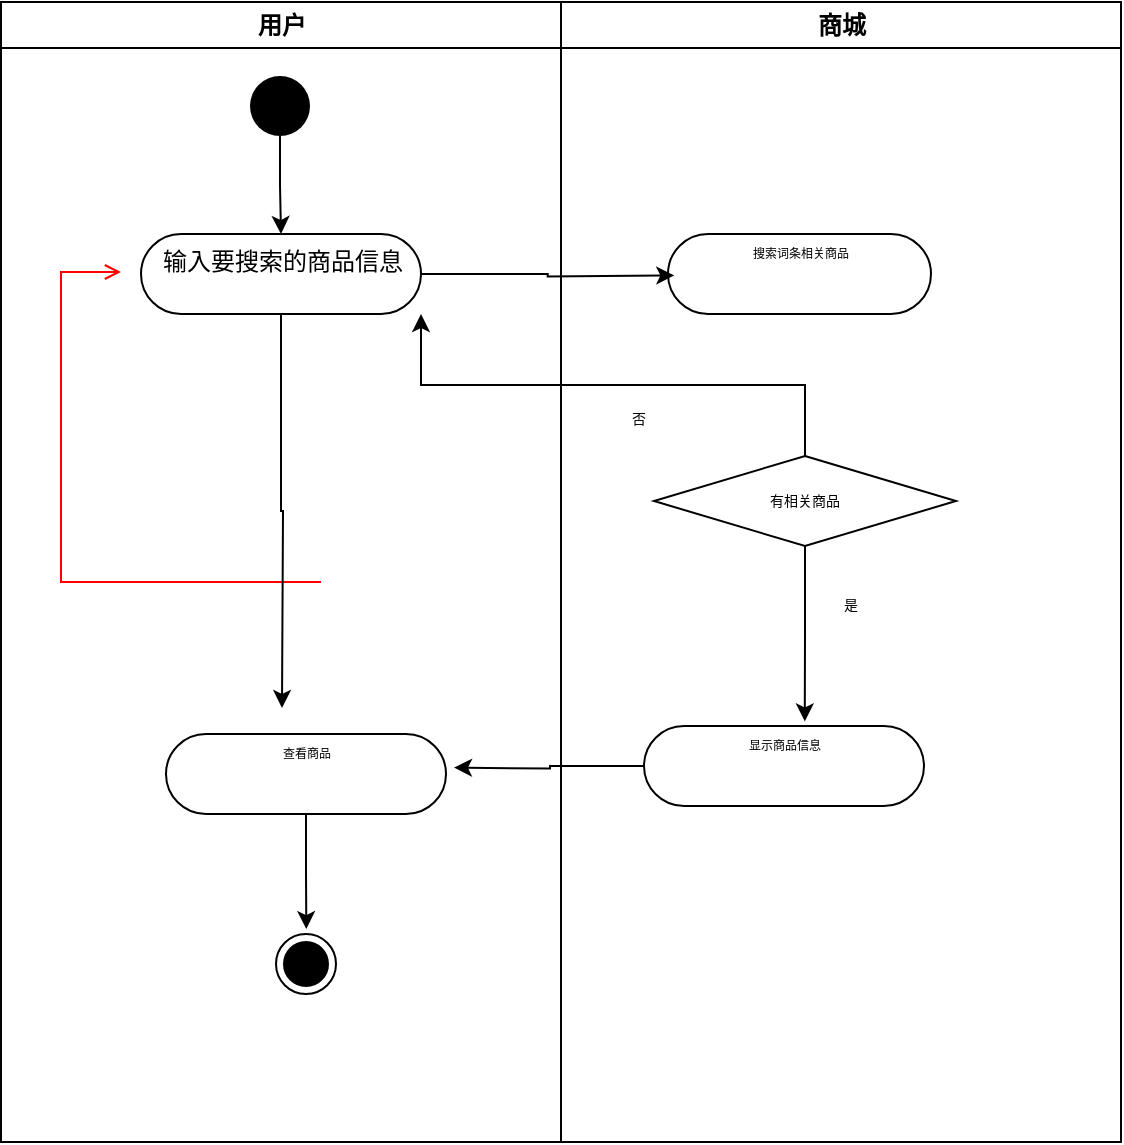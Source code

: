 <mxfile version="15.9.3" type="github">
  <diagram name="Page-1" id="e7e014a7-5840-1c2e-5031-d8a46d1fe8dd">
    <mxGraphModel dx="709" dy="840" grid="0" gridSize="10" guides="1" tooltips="1" connect="1" arrows="1" fold="1" page="0" pageScale="1" pageWidth="1169" pageHeight="826" background="none" math="0" shadow="0">
      <root>
        <mxCell id="0" />
        <mxCell id="1" parent="0" />
        <mxCell id="2" value="用户" style="swimlane;whiteSpace=wrap" parent="1" vertex="1">
          <mxGeometry x="164.5" y="128" width="280" height="570" as="geometry" />
        </mxCell>
        <mxCell id="12" value="" style="edgeStyle=elbowEdgeStyle;elbow=horizontal;strokeColor=#FF0000;endArrow=open;endFill=1;rounded=0" parent="2" source="10" edge="1">
          <mxGeometry width="100" height="100" relative="1" as="geometry">
            <mxPoint x="160" y="290" as="sourcePoint" />
            <mxPoint x="60" y="135" as="targetPoint" />
            <Array as="points">
              <mxPoint x="30" y="250" />
            </Array>
          </mxGeometry>
        </mxCell>
        <mxCell id="q0SUBmhHzXT-GE2v8vGP-41" value="输入要搜索的商品信息" style="html=1;align=center;verticalAlign=top;rounded=1;absoluteArcSize=1;arcSize=140;dashed=0;" vertex="1" parent="2">
          <mxGeometry x="70" y="116" width="140" height="40" as="geometry" />
        </mxCell>
        <mxCell id="q0SUBmhHzXT-GE2v8vGP-43" style="edgeStyle=orthogonalEdgeStyle;rounded=0;orthogonalLoop=1;jettySize=auto;html=1;exitX=0.5;exitY=1;exitDx=0;exitDy=0;entryX=0.5;entryY=0;entryDx=0;entryDy=0;" edge="1" parent="2" source="q0SUBmhHzXT-GE2v8vGP-42" target="q0SUBmhHzXT-GE2v8vGP-41">
          <mxGeometry relative="1" as="geometry" />
        </mxCell>
        <mxCell id="q0SUBmhHzXT-GE2v8vGP-42" value="" style="ellipse;fillColor=#000000;strokeColor=none;" vertex="1" parent="2">
          <mxGeometry x="124.5" y="37" width="30" height="30" as="geometry" />
        </mxCell>
        <mxCell id="q0SUBmhHzXT-GE2v8vGP-53" value="查看商品" style="html=1;align=center;verticalAlign=top;rounded=1;absoluteArcSize=1;arcSize=140;dashed=0;fontFamily=Helvetica;fontSize=6;" vertex="1" parent="2">
          <mxGeometry x="82.5" y="366" width="140" height="40" as="geometry" />
        </mxCell>
        <mxCell id="q0SUBmhHzXT-GE2v8vGP-60" value="" style="ellipse;html=1;shape=endState;fillColor=#000000;strokeColor=#000000;fontFamily=Helvetica;fontSize=7;" vertex="1" parent="2">
          <mxGeometry x="137.5" y="466" width="30" height="30" as="geometry" />
        </mxCell>
        <mxCell id="3" value="商城" style="swimlane;whiteSpace=wrap" parent="1" vertex="1">
          <mxGeometry x="444.5" y="128" width="280" height="570" as="geometry" />
        </mxCell>
        <mxCell id="q0SUBmhHzXT-GE2v8vGP-45" value="搜索词条相关商品" style="html=1;align=center;verticalAlign=top;rounded=1;absoluteArcSize=1;arcSize=140;dashed=0;fontFamily=Helvetica;fontSize=6;" vertex="1" parent="3">
          <mxGeometry x="53.5" y="116" width="131.5" height="40" as="geometry" />
        </mxCell>
        <mxCell id="q0SUBmhHzXT-GE2v8vGP-50" value="有相关商品" style="rhombus;fontFamily=Helvetica;fontSize=7;" vertex="1" parent="3">
          <mxGeometry x="46.5" y="227" width="151" height="45" as="geometry" />
        </mxCell>
        <mxCell id="q0SUBmhHzXT-GE2v8vGP-51" value="显示商品信息" style="html=1;align=center;verticalAlign=top;rounded=1;absoluteArcSize=1;arcSize=140;dashed=0;fontFamily=Helvetica;fontSize=6;" vertex="1" parent="3">
          <mxGeometry x="41.5" y="362" width="140" height="40" as="geometry" />
        </mxCell>
        <mxCell id="q0SUBmhHzXT-GE2v8vGP-55" value="是" style="text;html=1;align=center;verticalAlign=middle;resizable=0;points=[];autosize=1;strokeColor=none;fillColor=none;fontSize=7;fontFamily=Helvetica;" vertex="1" parent="3">
          <mxGeometry x="133.5" y="296" width="22" height="12" as="geometry" />
        </mxCell>
        <mxCell id="q0SUBmhHzXT-GE2v8vGP-49" style="edgeStyle=orthogonalEdgeStyle;rounded=0;orthogonalLoop=1;jettySize=auto;html=1;exitX=1;exitY=0.5;exitDx=0;exitDy=0;fontFamily=Helvetica;fontSize=6;" edge="1" parent="1" source="q0SUBmhHzXT-GE2v8vGP-41">
          <mxGeometry relative="1" as="geometry">
            <mxPoint x="501.154" y="264.692" as="targetPoint" />
          </mxGeometry>
        </mxCell>
        <mxCell id="q0SUBmhHzXT-GE2v8vGP-54" style="edgeStyle=orthogonalEdgeStyle;rounded=0;orthogonalLoop=1;jettySize=auto;html=1;exitX=0.5;exitY=1;exitDx=0;exitDy=0;fontFamily=Helvetica;fontSize=7;" edge="1" parent="1" source="q0SUBmhHzXT-GE2v8vGP-50">
          <mxGeometry relative="1" as="geometry">
            <mxPoint x="566.385" y="487.692" as="targetPoint" />
          </mxGeometry>
        </mxCell>
        <mxCell id="q0SUBmhHzXT-GE2v8vGP-57" style="edgeStyle=orthogonalEdgeStyle;rounded=0;orthogonalLoop=1;jettySize=auto;html=1;exitX=0.5;exitY=0;exitDx=0;exitDy=0;entryX=1;entryY=1;entryDx=0;entryDy=0;fontFamily=Helvetica;fontSize=7;" edge="1" parent="1" source="q0SUBmhHzXT-GE2v8vGP-50" target="q0SUBmhHzXT-GE2v8vGP-41">
          <mxGeometry relative="1" as="geometry" />
        </mxCell>
        <mxCell id="q0SUBmhHzXT-GE2v8vGP-58" value="否" style="text;html=1;align=center;verticalAlign=middle;resizable=0;points=[];autosize=1;strokeColor=none;fillColor=none;fontSize=7;fontFamily=Helvetica;" vertex="1" parent="1">
          <mxGeometry x="472" y="331" width="22" height="12" as="geometry" />
        </mxCell>
        <mxCell id="q0SUBmhHzXT-GE2v8vGP-59" style="edgeStyle=orthogonalEdgeStyle;rounded=0;orthogonalLoop=1;jettySize=auto;html=1;exitX=0.5;exitY=1;exitDx=0;exitDy=0;fontFamily=Helvetica;fontSize=7;" edge="1" parent="1" source="q0SUBmhHzXT-GE2v8vGP-41">
          <mxGeometry relative="1" as="geometry">
            <mxPoint x="305" y="481" as="targetPoint" />
          </mxGeometry>
        </mxCell>
        <mxCell id="q0SUBmhHzXT-GE2v8vGP-65" style="edgeStyle=orthogonalEdgeStyle;rounded=0;orthogonalLoop=1;jettySize=auto;html=1;exitX=0;exitY=0.5;exitDx=0;exitDy=0;fontFamily=Helvetica;fontSize=7;" edge="1" parent="1" source="q0SUBmhHzXT-GE2v8vGP-51">
          <mxGeometry relative="1" as="geometry">
            <mxPoint x="391" y="510.769" as="targetPoint" />
          </mxGeometry>
        </mxCell>
        <mxCell id="q0SUBmhHzXT-GE2v8vGP-66" style="edgeStyle=orthogonalEdgeStyle;rounded=0;orthogonalLoop=1;jettySize=auto;html=1;exitX=0.5;exitY=1;exitDx=0;exitDy=0;fontFamily=Helvetica;fontSize=7;" edge="1" parent="1" source="q0SUBmhHzXT-GE2v8vGP-53">
          <mxGeometry relative="1" as="geometry">
            <mxPoint x="317.154" y="591.538" as="targetPoint" />
          </mxGeometry>
        </mxCell>
      </root>
    </mxGraphModel>
  </diagram>
</mxfile>
